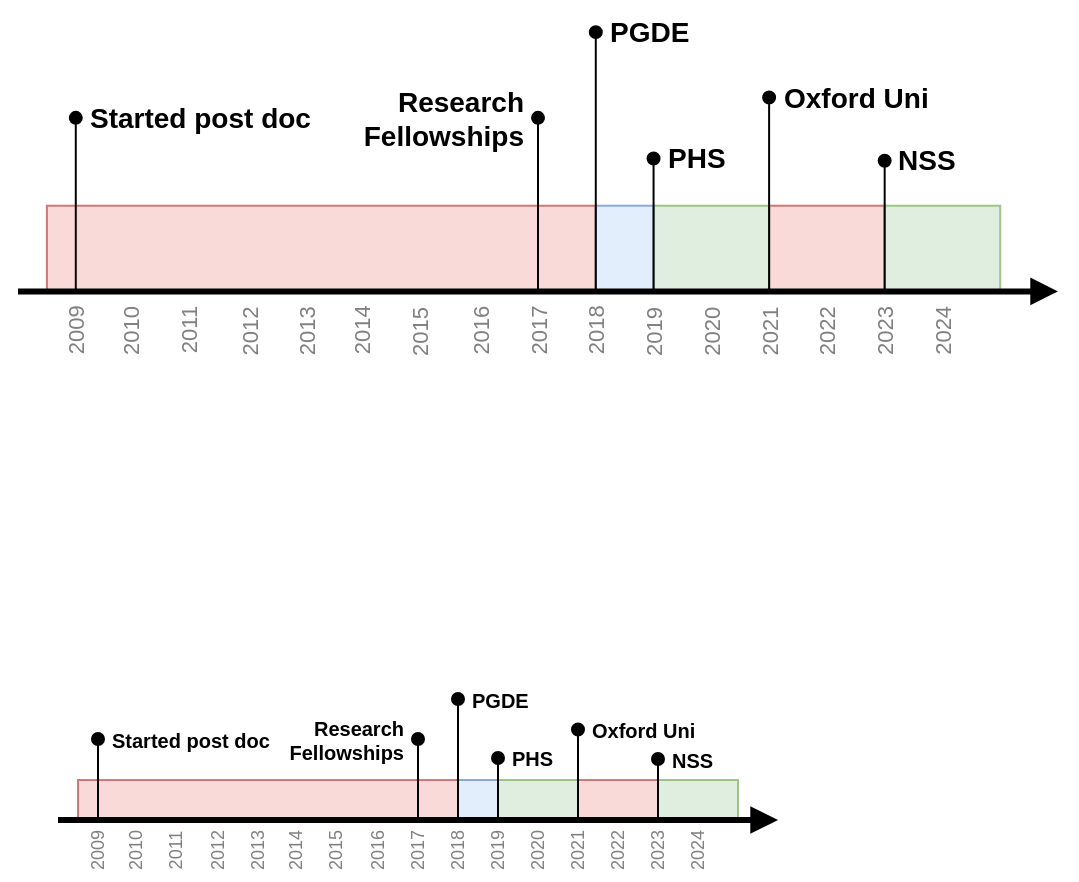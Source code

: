<mxfile version="24.6.5" type="device">
  <diagram name="Page-1" id="5CJF0QwscVmytZPdar9B">
    <mxGraphModel dx="868" dy="457" grid="1" gridSize="10" guides="1" tooltips="1" connect="1" arrows="1" fold="1" page="1" pageScale="1" pageWidth="827" pageHeight="1169" math="0" shadow="0">
      <root>
        <mxCell id="0" />
        <mxCell id="1" parent="0" />
        <mxCell id="KveJWd_gNbtQTZYsvec0-70" value="" style="rounded=0;whiteSpace=wrap;html=1;fillColor=#f8cecc;strokeColor=#b85450;fillOpacity=75;strokeOpacity=75;" vertex="1" parent="1">
          <mxGeometry x="110" y="420" width="190" height="20" as="geometry" />
        </mxCell>
        <mxCell id="KveJWd_gNbtQTZYsvec0-71" value="" style="rounded=0;whiteSpace=wrap;html=1;fillColor=#f8cecc;strokeColor=#b85450;fillOpacity=75;strokeOpacity=75;" vertex="1" parent="1">
          <mxGeometry x="360" y="420" width="40" height="20" as="geometry" />
        </mxCell>
        <mxCell id="KveJWd_gNbtQTZYsvec0-72" value="" style="rounded=0;whiteSpace=wrap;html=1;fillColor=#d5e8d4;strokeColor=#82b366;fillOpacity=75;strokeOpacity=75;" vertex="1" parent="1">
          <mxGeometry x="320" y="420" width="40" height="20" as="geometry" />
        </mxCell>
        <mxCell id="KveJWd_gNbtQTZYsvec0-73" value="" style="rounded=0;whiteSpace=wrap;html=1;fillColor=#d5e8d4;strokeColor=#82b366;fillOpacity=75;strokeOpacity=75;" vertex="1" parent="1">
          <mxGeometry x="400" y="420" width="40" height="20" as="geometry" />
        </mxCell>
        <mxCell id="KveJWd_gNbtQTZYsvec0-74" value="" style="rounded=0;whiteSpace=wrap;html=1;fillColor=#dae8fc;strokeColor=#6c8ebf;fillOpacity=75;strokeOpacity=75;" vertex="1" parent="1">
          <mxGeometry x="300" y="420" width="20" height="20" as="geometry" />
        </mxCell>
        <mxCell id="KveJWd_gNbtQTZYsvec0-8" value="&lt;div&gt;&lt;b&gt;Started post doc&lt;/b&gt;&lt;/div&gt;" style="rounded=0;whiteSpace=wrap;html=1;align=left;spacingLeft=5;fillColor=none;strokeColor=none;fontSize=10;" vertex="1" parent="1">
          <mxGeometry x="120" y="379.5" width="100" height="40" as="geometry" />
        </mxCell>
        <mxCell id="KveJWd_gNbtQTZYsvec0-17" value="" style="endArrow=block;html=1;rounded=0;strokeWidth=3;endFill=1;" edge="1" parent="1">
          <mxGeometry width="50" height="50" relative="1" as="geometry">
            <mxPoint x="100" y="440" as="sourcePoint" />
            <mxPoint x="460" y="440" as="targetPoint" />
          </mxGeometry>
        </mxCell>
        <mxCell id="KveJWd_gNbtQTZYsvec0-18" value="" style="endArrow=oval;html=1;rounded=0;targetPerimeterSpacing=0;endFill=1;entryX=0;entryY=0.5;entryDx=0;entryDy=0;" edge="1" parent="1" target="KveJWd_gNbtQTZYsvec0-8">
          <mxGeometry width="50" height="50" relative="1" as="geometry">
            <mxPoint x="120" y="440" as="sourcePoint" />
            <mxPoint x="120" y="320" as="targetPoint" />
          </mxGeometry>
        </mxCell>
        <mxCell id="KveJWd_gNbtQTZYsvec0-25" value="2009" style="text;html=1;align=center;verticalAlign=middle;whiteSpace=wrap;rounded=0;horizontal=0;fontSize=9;fontColor=#808080;" vertex="1" parent="1">
          <mxGeometry x="110" y="440" width="20" height="30" as="geometry" />
        </mxCell>
        <mxCell id="KveJWd_gNbtQTZYsvec0-30" value="2010" style="text;html=1;align=center;verticalAlign=middle;whiteSpace=wrap;rounded=0;horizontal=0;fontSize=9;fontColor=#808080;" vertex="1" parent="1">
          <mxGeometry x="129" y="440" width="20" height="30" as="geometry" />
        </mxCell>
        <mxCell id="KveJWd_gNbtQTZYsvec0-31" value="2011" style="text;html=1;align=center;verticalAlign=middle;whiteSpace=wrap;rounded=0;horizontal=0;fontSize=9;fontColor=#808080;" vertex="1" parent="1">
          <mxGeometry x="149" y="440" width="20" height="30" as="geometry" />
        </mxCell>
        <mxCell id="KveJWd_gNbtQTZYsvec0-32" value="2012" style="text;html=1;align=center;verticalAlign=middle;whiteSpace=wrap;rounded=0;horizontal=0;fontSize=9;fontColor=#808080;" vertex="1" parent="1">
          <mxGeometry x="170" y="440" width="20" height="30" as="geometry" />
        </mxCell>
        <mxCell id="KveJWd_gNbtQTZYsvec0-33" value="2013" style="text;html=1;align=center;verticalAlign=middle;whiteSpace=wrap;rounded=0;horizontal=0;fontSize=9;fontColor=#808080;" vertex="1" parent="1">
          <mxGeometry x="190" y="440" width="20" height="30" as="geometry" />
        </mxCell>
        <mxCell id="KveJWd_gNbtQTZYsvec0-34" value="2014" style="text;html=1;align=center;verticalAlign=middle;whiteSpace=wrap;rounded=0;horizontal=0;fontSize=9;fontColor=#808080;" vertex="1" parent="1">
          <mxGeometry x="209" y="440" width="20" height="30" as="geometry" />
        </mxCell>
        <mxCell id="KveJWd_gNbtQTZYsvec0-35" value="2015" style="text;html=1;align=center;verticalAlign=middle;whiteSpace=wrap;rounded=0;horizontal=0;fontSize=9;fontColor=#808080;" vertex="1" parent="1">
          <mxGeometry x="229" y="440" width="20" height="30" as="geometry" />
        </mxCell>
        <mxCell id="KveJWd_gNbtQTZYsvec0-36" value="2016" style="text;html=1;align=center;verticalAlign=middle;whiteSpace=wrap;rounded=0;horizontal=0;fontSize=9;fontColor=#808080;" vertex="1" parent="1">
          <mxGeometry x="250" y="440" width="20" height="30" as="geometry" />
        </mxCell>
        <mxCell id="KveJWd_gNbtQTZYsvec0-37" value="2017" style="text;html=1;align=center;verticalAlign=middle;whiteSpace=wrap;rounded=0;horizontal=0;fontSize=9;fontColor=#808080;" vertex="1" parent="1">
          <mxGeometry x="270" y="440" width="20" height="30" as="geometry" />
        </mxCell>
        <mxCell id="KveJWd_gNbtQTZYsvec0-38" value="2018" style="text;html=1;align=center;verticalAlign=middle;whiteSpace=wrap;rounded=0;horizontal=0;fontSize=9;fontColor=#808080;" vertex="1" parent="1">
          <mxGeometry x="290" y="440" width="20" height="30" as="geometry" />
        </mxCell>
        <mxCell id="KveJWd_gNbtQTZYsvec0-45" value="&lt;b&gt;Research&lt;/b&gt;&lt;div&gt;&lt;b&gt;Fellowships&lt;/b&gt;&lt;/div&gt;" style="rounded=0;whiteSpace=wrap;html=1;align=right;spacingLeft=0;fillColor=none;strokeColor=none;fontSize=10;spacingRight=5;" vertex="1" parent="1">
          <mxGeometry x="191" y="388" width="89" height="23" as="geometry" />
        </mxCell>
        <mxCell id="KveJWd_gNbtQTZYsvec0-46" value="" style="endArrow=oval;html=1;rounded=0;targetPerimeterSpacing=0;endFill=1;entryX=1;entryY=0.5;entryDx=0;entryDy=0;" edge="1" parent="1" target="KveJWd_gNbtQTZYsvec0-45">
          <mxGeometry width="50" height="50" relative="1" as="geometry">
            <mxPoint x="280" y="440" as="sourcePoint" />
            <mxPoint x="280" y="370" as="targetPoint" />
          </mxGeometry>
        </mxCell>
        <mxCell id="KveJWd_gNbtQTZYsvec0-48" value="&lt;b&gt;PGDE&lt;/b&gt;" style="rounded=0;whiteSpace=wrap;html=1;align=left;spacingLeft=5;fillColor=none;strokeColor=none;fontSize=10;" vertex="1" parent="1">
          <mxGeometry x="300" y="372" width="50" height="15" as="geometry" />
        </mxCell>
        <mxCell id="KveJWd_gNbtQTZYsvec0-49" value="" style="endArrow=oval;html=1;rounded=0;targetPerimeterSpacing=0;endFill=1;entryX=0;entryY=0.5;entryDx=0;entryDy=0;" edge="1" parent="1" target="KveJWd_gNbtQTZYsvec0-48">
          <mxGeometry width="50" height="50" relative="1" as="geometry">
            <mxPoint x="300" y="440" as="sourcePoint" />
            <mxPoint x="300" y="350" as="targetPoint" />
          </mxGeometry>
        </mxCell>
        <mxCell id="KveJWd_gNbtQTZYsvec0-51" value="&lt;b&gt;PHS&lt;/b&gt;" style="rounded=0;whiteSpace=wrap;html=1;align=left;spacingLeft=5;fillColor=none;strokeColor=none;fontSize=10;" vertex="1" parent="1">
          <mxGeometry x="320" y="404" width="31" height="10" as="geometry" />
        </mxCell>
        <mxCell id="KveJWd_gNbtQTZYsvec0-52" value="" style="endArrow=oval;html=1;rounded=0;targetPerimeterSpacing=0;endFill=1;entryX=0;entryY=0.5;entryDx=0;entryDy=0;" edge="1" parent="1" target="KveJWd_gNbtQTZYsvec0-51">
          <mxGeometry width="50" height="50" relative="1" as="geometry">
            <mxPoint x="320" y="440" as="sourcePoint" />
            <mxPoint x="319" y="401" as="targetPoint" />
          </mxGeometry>
        </mxCell>
        <mxCell id="KveJWd_gNbtQTZYsvec0-54" value="2019" style="text;html=1;align=center;verticalAlign=middle;whiteSpace=wrap;rounded=0;horizontal=0;fontSize=9;fontColor=#808080;" vertex="1" parent="1">
          <mxGeometry x="310" y="440" width="20" height="30" as="geometry" />
        </mxCell>
        <mxCell id="KveJWd_gNbtQTZYsvec0-55" value="2020" style="text;html=1;align=center;verticalAlign=middle;whiteSpace=wrap;rounded=0;horizontal=0;fontSize=9;fontColor=#808080;" vertex="1" parent="1">
          <mxGeometry x="330" y="440" width="20" height="30" as="geometry" />
        </mxCell>
        <mxCell id="KveJWd_gNbtQTZYsvec0-56" value="2021" style="text;html=1;align=center;verticalAlign=middle;whiteSpace=wrap;rounded=0;horizontal=0;fontSize=9;fontColor=#808080;" vertex="1" parent="1">
          <mxGeometry x="350" y="440" width="20" height="30" as="geometry" />
        </mxCell>
        <mxCell id="KveJWd_gNbtQTZYsvec0-57" value="2023" style="text;html=1;align=center;verticalAlign=middle;whiteSpace=wrap;rounded=0;horizontal=0;fontSize=9;fontColor=#808080;" vertex="1" parent="1">
          <mxGeometry x="390" y="440" width="20" height="30" as="geometry" />
        </mxCell>
        <mxCell id="KveJWd_gNbtQTZYsvec0-58" value="2022" style="text;html=1;align=center;verticalAlign=middle;whiteSpace=wrap;rounded=0;horizontal=0;fontSize=9;fontColor=#808080;" vertex="1" parent="1">
          <mxGeometry x="370" y="440" width="20" height="30" as="geometry" />
        </mxCell>
        <mxCell id="KveJWd_gNbtQTZYsvec0-59" value="2024" style="text;html=1;align=center;verticalAlign=middle;whiteSpace=wrap;rounded=0;horizontal=0;fontSize=9;fontColor=#808080;" vertex="1" parent="1">
          <mxGeometry x="410" y="440" width="20" height="30" as="geometry" />
        </mxCell>
        <mxCell id="KveJWd_gNbtQTZYsvec0-61" value="" style="endArrow=oval;html=1;rounded=0;targetPerimeterSpacing=0;endFill=1;entryX=0;entryY=0.5;entryDx=0;entryDy=0;" edge="1" parent="1" target="KveJWd_gNbtQTZYsvec0-65">
          <mxGeometry width="50" height="50" relative="1" as="geometry">
            <mxPoint x="360" y="440" as="sourcePoint" />
            <mxPoint x="360" y="375" as="targetPoint" />
          </mxGeometry>
        </mxCell>
        <mxCell id="KveJWd_gNbtQTZYsvec0-65" value="&lt;b&gt;Oxford Uni&lt;/b&gt;" style="rounded=0;whiteSpace=wrap;html=1;align=left;spacingLeft=5;fillColor=none;strokeColor=none;fontSize=10;" vertex="1" parent="1">
          <mxGeometry x="360" y="390" width="70" height="9.5" as="geometry" />
        </mxCell>
        <mxCell id="KveJWd_gNbtQTZYsvec0-66" value="&lt;b&gt;NSS&lt;/b&gt;" style="rounded=0;whiteSpace=wrap;html=1;align=left;spacingLeft=5;fillColor=none;strokeColor=none;fontSize=10;" vertex="1" parent="1">
          <mxGeometry x="400" y="402" width="40" height="15" as="geometry" />
        </mxCell>
        <mxCell id="KveJWd_gNbtQTZYsvec0-67" value="" style="endArrow=none;html=1;rounded=0;targetPerimeterSpacing=0;" edge="1" parent="1">
          <mxGeometry width="50" height="50" relative="1" as="geometry">
            <mxPoint x="400" y="400" as="sourcePoint" />
            <mxPoint x="400" y="400" as="targetPoint" />
          </mxGeometry>
        </mxCell>
        <mxCell id="KveJWd_gNbtQTZYsvec0-69" value="" style="endArrow=oval;html=1;rounded=0;targetPerimeterSpacing=0;endFill=1;entryX=0;entryY=0.5;entryDx=0;entryDy=0;" edge="1" parent="1" target="KveJWd_gNbtQTZYsvec0-66">
          <mxGeometry width="50" height="50" relative="1" as="geometry">
            <mxPoint x="400" y="440" as="sourcePoint" />
            <mxPoint x="400" y="400" as="targetPoint" />
          </mxGeometry>
        </mxCell>
        <mxCell id="KveJWd_gNbtQTZYsvec0-117" value="" style="group" vertex="1" connectable="0" parent="1">
          <mxGeometry x="80" y="30" width="520" height="210" as="geometry" />
        </mxCell>
        <mxCell id="KveJWd_gNbtQTZYsvec0-82" value="" style="rounded=0;whiteSpace=wrap;html=1;fillColor=#f8cecc;strokeColor=#b85450;fillOpacity=75;strokeOpacity=75;" vertex="1" parent="KveJWd_gNbtQTZYsvec0-117">
          <mxGeometry x="14.444" y="102.857" width="274.444" height="42.857" as="geometry" />
        </mxCell>
        <mxCell id="KveJWd_gNbtQTZYsvec0-83" value="" style="rounded=0;whiteSpace=wrap;html=1;fillColor=#f8cecc;strokeColor=#b85450;fillOpacity=75;strokeOpacity=75;" vertex="1" parent="KveJWd_gNbtQTZYsvec0-117">
          <mxGeometry x="375.556" y="102.857" width="57.778" height="42.857" as="geometry" />
        </mxCell>
        <mxCell id="KveJWd_gNbtQTZYsvec0-84" value="" style="rounded=0;whiteSpace=wrap;html=1;fillColor=#d5e8d4;strokeColor=#82b366;fillOpacity=75;strokeOpacity=75;" vertex="1" parent="KveJWd_gNbtQTZYsvec0-117">
          <mxGeometry x="317.778" y="102.857" width="57.778" height="42.857" as="geometry" />
        </mxCell>
        <mxCell id="KveJWd_gNbtQTZYsvec0-85" value="" style="rounded=0;whiteSpace=wrap;html=1;fillColor=#d5e8d4;strokeColor=#82b366;fillOpacity=75;strokeOpacity=75;" vertex="1" parent="KveJWd_gNbtQTZYsvec0-117">
          <mxGeometry x="433.333" y="102.857" width="57.778" height="42.857" as="geometry" />
        </mxCell>
        <mxCell id="KveJWd_gNbtQTZYsvec0-86" value="" style="rounded=0;whiteSpace=wrap;html=1;fillColor=#dae8fc;strokeColor=#6c8ebf;fillOpacity=75;strokeOpacity=75;" vertex="1" parent="KveJWd_gNbtQTZYsvec0-117">
          <mxGeometry x="288.889" y="102.857" width="28.889" height="42.857" as="geometry" />
        </mxCell>
        <mxCell id="KveJWd_gNbtQTZYsvec0-87" value="&lt;div style=&quot;font-size: 14px;&quot;&gt;&lt;b style=&quot;font-size: 14px;&quot;&gt;Started post doc&lt;/b&gt;&lt;/div&gt;" style="rounded=0;whiteSpace=wrap;html=1;align=left;spacingLeft=5;fillColor=none;strokeColor=none;fontSize=14;" vertex="1" parent="KveJWd_gNbtQTZYsvec0-117">
          <mxGeometry x="28.889" y="16.071" width="144.444" height="85.714" as="geometry" />
        </mxCell>
        <mxCell id="KveJWd_gNbtQTZYsvec0-88" value="" style="endArrow=block;html=1;rounded=0;strokeWidth=3;endFill=1;" edge="1" parent="KveJWd_gNbtQTZYsvec0-117">
          <mxGeometry width="50" height="50" relative="1" as="geometry">
            <mxPoint y="145.714" as="sourcePoint" />
            <mxPoint x="520" y="145.714" as="targetPoint" />
          </mxGeometry>
        </mxCell>
        <mxCell id="KveJWd_gNbtQTZYsvec0-89" value="" style="endArrow=oval;html=1;rounded=0;targetPerimeterSpacing=0;endFill=1;entryX=0;entryY=0.5;entryDx=0;entryDy=0;" edge="1" parent="KveJWd_gNbtQTZYsvec0-117" target="KveJWd_gNbtQTZYsvec0-87">
          <mxGeometry width="50" height="50" relative="1" as="geometry">
            <mxPoint x="28.889" y="145.714" as="sourcePoint" />
            <mxPoint x="28.889" y="-111.429" as="targetPoint" />
          </mxGeometry>
        </mxCell>
        <mxCell id="KveJWd_gNbtQTZYsvec0-90" value="2009" style="text;html=1;align=right;verticalAlign=middle;whiteSpace=wrap;rounded=0;horizontal=0;fontSize=11;fontColor=#808080;spacingTop=0;spacingRight=5;" vertex="1" parent="KveJWd_gNbtQTZYsvec0-117">
          <mxGeometry x="14.444" y="145.714" width="28.889" height="64.286" as="geometry" />
        </mxCell>
        <mxCell id="KveJWd_gNbtQTZYsvec0-91" value="2010" style="text;html=1;align=right;verticalAlign=middle;whiteSpace=wrap;rounded=0;horizontal=0;fontSize=11;fontColor=#808080;spacingTop=0;spacingRight=5;" vertex="1" parent="KveJWd_gNbtQTZYsvec0-117">
          <mxGeometry x="41.889" y="145.714" width="28.889" height="64.286" as="geometry" />
        </mxCell>
        <mxCell id="KveJWd_gNbtQTZYsvec0-92" value="2011" style="text;html=1;align=right;verticalAlign=middle;whiteSpace=wrap;rounded=0;horizontal=0;fontSize=11;fontColor=#808080;spacingTop=0;spacingRight=5;" vertex="1" parent="KveJWd_gNbtQTZYsvec0-117">
          <mxGeometry x="70.778" y="145.714" width="28.889" height="64.286" as="geometry" />
        </mxCell>
        <mxCell id="KveJWd_gNbtQTZYsvec0-93" value="2012" style="text;html=1;align=right;verticalAlign=middle;whiteSpace=wrap;rounded=0;horizontal=0;fontSize=11;fontColor=#808080;spacingTop=0;spacingRight=5;" vertex="1" parent="KveJWd_gNbtQTZYsvec0-117">
          <mxGeometry x="101.111" y="145.714" width="28.889" height="64.286" as="geometry" />
        </mxCell>
        <mxCell id="KveJWd_gNbtQTZYsvec0-94" value="2013" style="text;html=1;align=right;verticalAlign=middle;whiteSpace=wrap;rounded=0;horizontal=0;fontSize=11;fontColor=#808080;spacingTop=0;spacingRight=5;" vertex="1" parent="KveJWd_gNbtQTZYsvec0-117">
          <mxGeometry x="130" y="145.714" width="28.889" height="64.286" as="geometry" />
        </mxCell>
        <mxCell id="KveJWd_gNbtQTZYsvec0-95" value="2014" style="text;html=1;align=right;verticalAlign=middle;whiteSpace=wrap;rounded=0;horizontal=0;fontSize=11;fontColor=#808080;spacingTop=0;spacingRight=5;" vertex="1" parent="KveJWd_gNbtQTZYsvec0-117">
          <mxGeometry x="157.444" y="145.714" width="28.889" height="64.286" as="geometry" />
        </mxCell>
        <mxCell id="KveJWd_gNbtQTZYsvec0-96" value="2015" style="text;html=1;align=right;verticalAlign=middle;whiteSpace=wrap;rounded=0;horizontal=0;fontSize=11;fontColor=#808080;spacingTop=0;spacingRight=5;" vertex="1" parent="KveJWd_gNbtQTZYsvec0-117">
          <mxGeometry x="186.333" y="145.714" width="28.889" height="64.286" as="geometry" />
        </mxCell>
        <mxCell id="KveJWd_gNbtQTZYsvec0-97" value="2016" style="text;html=1;align=right;verticalAlign=middle;whiteSpace=wrap;rounded=0;horizontal=0;fontSize=11;fontColor=#808080;spacingTop=0;spacingRight=5;" vertex="1" parent="KveJWd_gNbtQTZYsvec0-117">
          <mxGeometry x="216.667" y="145.714" width="28.889" height="64.286" as="geometry" />
        </mxCell>
        <mxCell id="KveJWd_gNbtQTZYsvec0-98" value="2017" style="text;html=1;align=right;verticalAlign=middle;whiteSpace=wrap;rounded=0;horizontal=0;fontSize=11;fontColor=#808080;spacingTop=0;spacingRight=5;" vertex="1" parent="KveJWd_gNbtQTZYsvec0-117">
          <mxGeometry x="245.556" y="145.714" width="28.889" height="64.286" as="geometry" />
        </mxCell>
        <mxCell id="KveJWd_gNbtQTZYsvec0-99" value="2018" style="text;html=1;align=right;verticalAlign=middle;whiteSpace=wrap;rounded=0;horizontal=0;fontSize=11;fontColor=#808080;spacingTop=0;spacingRight=5;" vertex="1" parent="KveJWd_gNbtQTZYsvec0-117">
          <mxGeometry x="274.444" y="145.714" width="28.889" height="64.286" as="geometry" />
        </mxCell>
        <mxCell id="KveJWd_gNbtQTZYsvec0-100" value="&lt;b style=&quot;font-size: 14px;&quot;&gt;Research&lt;/b&gt;&lt;div style=&quot;font-size: 14px;&quot;&gt;&lt;b style=&quot;font-size: 14px;&quot;&gt;Fellowships&lt;/b&gt;&lt;/div&gt;" style="rounded=0;whiteSpace=wrap;html=1;align=right;spacingLeft=0;fillColor=none;strokeColor=none;fontSize=14;spacingRight=5;" vertex="1" parent="KveJWd_gNbtQTZYsvec0-117">
          <mxGeometry x="131.444" y="34.286" width="128.556" height="49.286" as="geometry" />
        </mxCell>
        <mxCell id="KveJWd_gNbtQTZYsvec0-101" value="" style="endArrow=oval;html=1;rounded=0;targetPerimeterSpacing=0;endFill=1;entryX=1;entryY=0.5;entryDx=0;entryDy=0;" edge="1" parent="KveJWd_gNbtQTZYsvec0-117" target="KveJWd_gNbtQTZYsvec0-100">
          <mxGeometry width="50" height="50" relative="1" as="geometry">
            <mxPoint x="260" y="145.714" as="sourcePoint" />
            <mxPoint x="260" y="-4.286" as="targetPoint" />
          </mxGeometry>
        </mxCell>
        <mxCell id="KveJWd_gNbtQTZYsvec0-102" value="&lt;b style=&quot;font-size: 14px;&quot;&gt;PGDE&lt;/b&gt;" style="rounded=0;whiteSpace=wrap;html=1;align=left;spacingLeft=5;fillColor=none;strokeColor=none;fontSize=14;" vertex="1" parent="KveJWd_gNbtQTZYsvec0-117">
          <mxGeometry x="288.889" width="72.222" height="32.143" as="geometry" />
        </mxCell>
        <mxCell id="KveJWd_gNbtQTZYsvec0-103" value="" style="endArrow=oval;html=1;rounded=0;targetPerimeterSpacing=0;endFill=1;entryX=0;entryY=0.5;entryDx=0;entryDy=0;" edge="1" parent="KveJWd_gNbtQTZYsvec0-117" target="KveJWd_gNbtQTZYsvec0-102">
          <mxGeometry width="50" height="50" relative="1" as="geometry">
            <mxPoint x="288.889" y="145.714" as="sourcePoint" />
            <mxPoint x="288.889" y="-47.143" as="targetPoint" />
          </mxGeometry>
        </mxCell>
        <mxCell id="KveJWd_gNbtQTZYsvec0-104" value="&lt;b style=&quot;font-size: 14px;&quot;&gt;PHS&lt;/b&gt;" style="rounded=0;whiteSpace=wrap;html=1;align=left;spacingLeft=5;fillColor=none;strokeColor=none;fontSize=14;" vertex="1" parent="KveJWd_gNbtQTZYsvec0-117">
          <mxGeometry x="317.778" y="68.571" width="44.778" height="21.429" as="geometry" />
        </mxCell>
        <mxCell id="KveJWd_gNbtQTZYsvec0-105" value="" style="endArrow=oval;html=1;rounded=0;targetPerimeterSpacing=0;endFill=1;entryX=0;entryY=0.5;entryDx=0;entryDy=0;" edge="1" parent="KveJWd_gNbtQTZYsvec0-117" target="KveJWd_gNbtQTZYsvec0-104">
          <mxGeometry width="50" height="50" relative="1" as="geometry">
            <mxPoint x="317.778" y="145.714" as="sourcePoint" />
            <mxPoint x="316.333" y="62.143" as="targetPoint" />
          </mxGeometry>
        </mxCell>
        <mxCell id="KveJWd_gNbtQTZYsvec0-106" value="2019" style="text;html=1;align=right;verticalAlign=middle;whiteSpace=wrap;rounded=0;horizontal=0;fontSize=11;fontColor=#808080;spacingTop=0;spacingRight=5;" vertex="1" parent="KveJWd_gNbtQTZYsvec0-117">
          <mxGeometry x="303.333" y="145.714" width="28.889" height="64.286" as="geometry" />
        </mxCell>
        <mxCell id="KveJWd_gNbtQTZYsvec0-107" value="2020" style="text;html=1;align=right;verticalAlign=middle;whiteSpace=wrap;rounded=0;horizontal=0;fontSize=11;fontColor=#808080;spacingTop=0;spacingRight=5;" vertex="1" parent="KveJWd_gNbtQTZYsvec0-117">
          <mxGeometry x="332.222" y="145.714" width="28.889" height="64.286" as="geometry" />
        </mxCell>
        <mxCell id="KveJWd_gNbtQTZYsvec0-108" value="2021" style="text;html=1;align=right;verticalAlign=middle;whiteSpace=wrap;rounded=0;horizontal=0;fontSize=11;fontColor=#808080;spacingTop=0;spacingRight=5;" vertex="1" parent="KveJWd_gNbtQTZYsvec0-117">
          <mxGeometry x="361.111" y="145.714" width="28.889" height="64.286" as="geometry" />
        </mxCell>
        <mxCell id="KveJWd_gNbtQTZYsvec0-109" value="2023" style="text;html=1;align=right;verticalAlign=middle;whiteSpace=wrap;rounded=0;horizontal=0;fontSize=11;fontColor=#808080;spacingTop=0;spacingRight=5;" vertex="1" parent="KveJWd_gNbtQTZYsvec0-117">
          <mxGeometry x="418.889" y="145.714" width="28.889" height="64.286" as="geometry" />
        </mxCell>
        <mxCell id="KveJWd_gNbtQTZYsvec0-110" value="2022" style="text;html=1;align=right;verticalAlign=middle;whiteSpace=wrap;rounded=0;horizontal=0;fontSize=11;fontColor=#808080;spacingTop=0;spacingRight=5;" vertex="1" parent="KveJWd_gNbtQTZYsvec0-117">
          <mxGeometry x="390.0" y="145.714" width="28.889" height="64.286" as="geometry" />
        </mxCell>
        <mxCell id="KveJWd_gNbtQTZYsvec0-111" value="2024" style="text;html=1;align=right;verticalAlign=middle;whiteSpace=wrap;rounded=0;horizontal=0;fontSize=11;fontColor=#808080;spacingTop=0;spacingRight=5;" vertex="1" parent="KveJWd_gNbtQTZYsvec0-117">
          <mxGeometry x="447.778" y="145.714" width="28.889" height="64.286" as="geometry" />
        </mxCell>
        <mxCell id="KveJWd_gNbtQTZYsvec0-112" value="" style="endArrow=oval;html=1;rounded=0;targetPerimeterSpacing=0;endFill=1;entryX=0;entryY=0.5;entryDx=0;entryDy=0;" edge="1" parent="KveJWd_gNbtQTZYsvec0-117" target="KveJWd_gNbtQTZYsvec0-113">
          <mxGeometry width="50" height="50" relative="1" as="geometry">
            <mxPoint x="375.556" y="145.714" as="sourcePoint" />
            <mxPoint x="375.556" y="6.429" as="targetPoint" />
          </mxGeometry>
        </mxCell>
        <mxCell id="KveJWd_gNbtQTZYsvec0-113" value="&lt;b style=&quot;font-size: 14px;&quot;&gt;Oxford Uni&lt;/b&gt;" style="rounded=0;whiteSpace=wrap;html=1;align=left;spacingLeft=5;fillColor=none;strokeColor=none;fontSize=14;" vertex="1" parent="KveJWd_gNbtQTZYsvec0-117">
          <mxGeometry x="375.556" y="38.571" width="101.111" height="20.357" as="geometry" />
        </mxCell>
        <mxCell id="KveJWd_gNbtQTZYsvec0-114" value="&lt;b style=&quot;font-size: 14px;&quot;&gt;NSS&lt;/b&gt;" style="rounded=0;whiteSpace=wrap;html=1;align=left;spacingLeft=5;fillColor=none;strokeColor=none;fontSize=14;" vertex="1" parent="KveJWd_gNbtQTZYsvec0-117">
          <mxGeometry x="433.333" y="64.286" width="57.778" height="32.143" as="geometry" />
        </mxCell>
        <mxCell id="KveJWd_gNbtQTZYsvec0-115" value="" style="endArrow=none;html=1;rounded=0;targetPerimeterSpacing=0;" edge="1" parent="KveJWd_gNbtQTZYsvec0-117">
          <mxGeometry width="50" height="50" relative="1" as="geometry">
            <mxPoint x="433.333" y="60.0" as="sourcePoint" />
            <mxPoint x="433.333" y="60.0" as="targetPoint" />
          </mxGeometry>
        </mxCell>
        <mxCell id="KveJWd_gNbtQTZYsvec0-116" value="" style="endArrow=oval;html=1;rounded=0;targetPerimeterSpacing=0;endFill=1;entryX=0;entryY=0.5;entryDx=0;entryDy=0;" edge="1" parent="KveJWd_gNbtQTZYsvec0-117" target="KveJWd_gNbtQTZYsvec0-114">
          <mxGeometry width="50" height="50" relative="1" as="geometry">
            <mxPoint x="433.333" y="145.714" as="sourcePoint" />
            <mxPoint x="433.333" y="60.0" as="targetPoint" />
          </mxGeometry>
        </mxCell>
      </root>
    </mxGraphModel>
  </diagram>
</mxfile>
